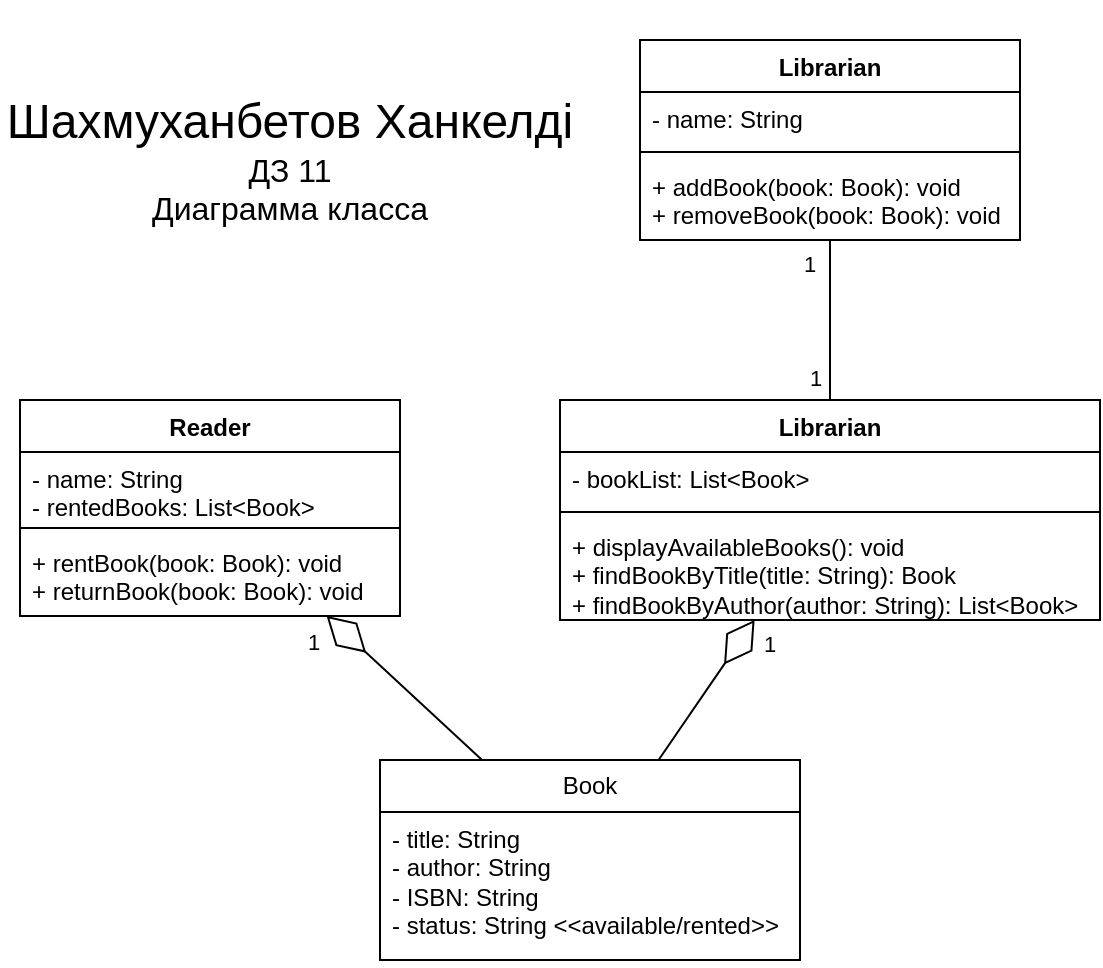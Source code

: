 <mxfile version="24.7.17">
  <diagram id="C5RBs43oDa-KdzZeNtuy" name="Page-1">
    <mxGraphModel dx="744" dy="876" grid="1" gridSize="10" guides="1" tooltips="1" connect="1" arrows="1" fold="1" page="1" pageScale="1" pageWidth="827" pageHeight="1169" math="0" shadow="0">
      <root>
        <mxCell id="WIyWlLk6GJQsqaUBKTNV-0" />
        <mxCell id="WIyWlLk6GJQsqaUBKTNV-1" parent="WIyWlLk6GJQsqaUBKTNV-0" />
        <mxCell id="afQVLRiH2oxlr41Mcdnj-0" value="Librarian" style="swimlane;fontStyle=1;align=center;verticalAlign=top;childLayout=stackLayout;horizontal=1;startSize=26;horizontalStack=0;resizeParent=1;resizeParentMax=0;resizeLast=0;collapsible=1;marginBottom=0;whiteSpace=wrap;html=1;" vertex="1" parent="WIyWlLk6GJQsqaUBKTNV-1">
          <mxGeometry x="380" y="140" width="190" height="100" as="geometry" />
        </mxCell>
        <mxCell id="afQVLRiH2oxlr41Mcdnj-1" value="- name: String" style="text;strokeColor=none;fillColor=none;align=left;verticalAlign=top;spacingLeft=4;spacingRight=4;overflow=hidden;rotatable=0;points=[[0,0.5],[1,0.5]];portConstraint=eastwest;whiteSpace=wrap;html=1;" vertex="1" parent="afQVLRiH2oxlr41Mcdnj-0">
          <mxGeometry y="26" width="190" height="26" as="geometry" />
        </mxCell>
        <mxCell id="afQVLRiH2oxlr41Mcdnj-2" value="" style="line;strokeWidth=1;fillColor=none;align=left;verticalAlign=middle;spacingTop=-1;spacingLeft=3;spacingRight=3;rotatable=0;labelPosition=right;points=[];portConstraint=eastwest;strokeColor=inherit;" vertex="1" parent="afQVLRiH2oxlr41Mcdnj-0">
          <mxGeometry y="52" width="190" height="8" as="geometry" />
        </mxCell>
        <mxCell id="afQVLRiH2oxlr41Mcdnj-3" value="&lt;div&gt;+ addBook(book: Book): void&lt;/div&gt;&lt;div&gt;&lt;span style=&quot;background-color: initial;&quot;&gt;+ removeBook(book: Book): void&lt;/span&gt;&lt;/div&gt;" style="text;strokeColor=none;fillColor=none;align=left;verticalAlign=top;spacingLeft=4;spacingRight=4;overflow=hidden;rotatable=0;points=[[0,0.5],[1,0.5]];portConstraint=eastwest;whiteSpace=wrap;html=1;" vertex="1" parent="afQVLRiH2oxlr41Mcdnj-0">
          <mxGeometry y="60" width="190" height="40" as="geometry" />
        </mxCell>
        <mxCell id="afQVLRiH2oxlr41Mcdnj-4" value="Librarian" style="swimlane;fontStyle=1;align=center;verticalAlign=top;childLayout=stackLayout;horizontal=1;startSize=26;horizontalStack=0;resizeParent=1;resizeParentMax=0;resizeLast=0;collapsible=1;marginBottom=0;whiteSpace=wrap;html=1;" vertex="1" parent="WIyWlLk6GJQsqaUBKTNV-1">
          <mxGeometry x="340" y="320" width="270" height="110" as="geometry" />
        </mxCell>
        <mxCell id="afQVLRiH2oxlr41Mcdnj-5" value="- bookList: List&amp;lt;Book&amp;gt;" style="text;strokeColor=none;fillColor=none;align=left;verticalAlign=top;spacingLeft=4;spacingRight=4;overflow=hidden;rotatable=0;points=[[0,0.5],[1,0.5]];portConstraint=eastwest;whiteSpace=wrap;html=1;" vertex="1" parent="afQVLRiH2oxlr41Mcdnj-4">
          <mxGeometry y="26" width="270" height="26" as="geometry" />
        </mxCell>
        <mxCell id="afQVLRiH2oxlr41Mcdnj-6" value="" style="line;strokeWidth=1;fillColor=none;align=left;verticalAlign=middle;spacingTop=-1;spacingLeft=3;spacingRight=3;rotatable=0;labelPosition=right;points=[];portConstraint=eastwest;strokeColor=inherit;" vertex="1" parent="afQVLRiH2oxlr41Mcdnj-4">
          <mxGeometry y="52" width="270" height="8" as="geometry" />
        </mxCell>
        <mxCell id="afQVLRiH2oxlr41Mcdnj-7" value="+ displayAvailableBooks(): void&lt;div&gt;+ findBookByTitle(title: String): Book&lt;br&gt;&lt;/div&gt;&lt;div&gt;+ findBookByAuthor(author: String): List&amp;lt;Book&amp;gt;&lt;br&gt;&lt;/div&gt;" style="text;strokeColor=none;fillColor=none;align=left;verticalAlign=top;spacingLeft=4;spacingRight=4;overflow=hidden;rotatable=0;points=[[0,0.5],[1,0.5]];portConstraint=eastwest;whiteSpace=wrap;html=1;" vertex="1" parent="afQVLRiH2oxlr41Mcdnj-4">
          <mxGeometry y="60" width="270" height="50" as="geometry" />
        </mxCell>
        <mxCell id="afQVLRiH2oxlr41Mcdnj-8" value="Reader" style="swimlane;fontStyle=1;align=center;verticalAlign=top;childLayout=stackLayout;horizontal=1;startSize=26;horizontalStack=0;resizeParent=1;resizeParentMax=0;resizeLast=0;collapsible=1;marginBottom=0;whiteSpace=wrap;html=1;" vertex="1" parent="WIyWlLk6GJQsqaUBKTNV-1">
          <mxGeometry x="70" y="320" width="190" height="108" as="geometry" />
        </mxCell>
        <mxCell id="afQVLRiH2oxlr41Mcdnj-9" value="- name: String&lt;div&gt;- rentedBooks: List&amp;lt;Book&amp;gt;&lt;br&gt;&lt;/div&gt;" style="text;strokeColor=none;fillColor=none;align=left;verticalAlign=top;spacingLeft=4;spacingRight=4;overflow=hidden;rotatable=0;points=[[0,0.5],[1,0.5]];portConstraint=eastwest;whiteSpace=wrap;html=1;" vertex="1" parent="afQVLRiH2oxlr41Mcdnj-8">
          <mxGeometry y="26" width="190" height="34" as="geometry" />
        </mxCell>
        <mxCell id="afQVLRiH2oxlr41Mcdnj-10" value="" style="line;strokeWidth=1;fillColor=none;align=left;verticalAlign=middle;spacingTop=-1;spacingLeft=3;spacingRight=3;rotatable=0;labelPosition=right;points=[];portConstraint=eastwest;strokeColor=inherit;" vertex="1" parent="afQVLRiH2oxlr41Mcdnj-8">
          <mxGeometry y="60" width="190" height="8" as="geometry" />
        </mxCell>
        <mxCell id="afQVLRiH2oxlr41Mcdnj-11" value="&lt;div&gt;&lt;span style=&quot;background-color: initial;&quot;&gt;+ rentBook(book: Book): void&lt;/span&gt;&lt;/div&gt;&lt;div&gt;&lt;span style=&quot;background-color: initial;&quot;&gt;+ returnBook(book: Book): void&lt;/span&gt;&lt;br&gt;&lt;/div&gt;" style="text;strokeColor=none;fillColor=none;align=left;verticalAlign=top;spacingLeft=4;spacingRight=4;overflow=hidden;rotatable=0;points=[[0,0.5],[1,0.5]];portConstraint=eastwest;whiteSpace=wrap;html=1;" vertex="1" parent="afQVLRiH2oxlr41Mcdnj-8">
          <mxGeometry y="68" width="190" height="40" as="geometry" />
        </mxCell>
        <mxCell id="afQVLRiH2oxlr41Mcdnj-16" value="Book" style="swimlane;fontStyle=0;childLayout=stackLayout;horizontal=1;startSize=26;fillColor=none;horizontalStack=0;resizeParent=1;resizeParentMax=0;resizeLast=0;collapsible=1;marginBottom=0;whiteSpace=wrap;html=1;" vertex="1" parent="WIyWlLk6GJQsqaUBKTNV-1">
          <mxGeometry x="250" y="500" width="210" height="100" as="geometry" />
        </mxCell>
        <mxCell id="afQVLRiH2oxlr41Mcdnj-17" value="&lt;div&gt;- title: String&lt;/div&gt;&lt;div&gt;- author: String&lt;/div&gt;&lt;div&gt;- ISBN: String&lt;/div&gt;&lt;div&gt;&lt;span style=&quot;background-color: initial;&quot;&gt;- status: String &amp;lt;&amp;lt;available/rented&amp;gt;&amp;gt;&lt;/span&gt;&lt;/div&gt;" style="text;strokeColor=none;fillColor=none;align=left;verticalAlign=top;spacingLeft=4;spacingRight=4;overflow=hidden;rotatable=0;points=[[0,0.5],[1,0.5]];portConstraint=eastwest;whiteSpace=wrap;html=1;" vertex="1" parent="afQVLRiH2oxlr41Mcdnj-16">
          <mxGeometry y="26" width="210" height="74" as="geometry" />
        </mxCell>
        <mxCell id="afQVLRiH2oxlr41Mcdnj-22" value="" style="endArrow=diamondThin;endFill=0;endSize=24;html=1;rounded=0;" edge="1" parent="WIyWlLk6GJQsqaUBKTNV-1" source="afQVLRiH2oxlr41Mcdnj-16" target="afQVLRiH2oxlr41Mcdnj-8">
          <mxGeometry width="160" relative="1" as="geometry">
            <mxPoint x="150" y="490" as="sourcePoint" />
            <mxPoint x="310" y="490" as="targetPoint" />
          </mxGeometry>
        </mxCell>
        <mxCell id="afQVLRiH2oxlr41Mcdnj-23" value="" style="endArrow=diamondThin;endFill=0;endSize=24;html=1;rounded=0;" edge="1" parent="WIyWlLk6GJQsqaUBKTNV-1" source="afQVLRiH2oxlr41Mcdnj-16" target="afQVLRiH2oxlr41Mcdnj-4">
          <mxGeometry width="160" relative="1" as="geometry">
            <mxPoint x="398" y="512" as="sourcePoint" />
            <mxPoint x="320" y="440" as="targetPoint" />
          </mxGeometry>
        </mxCell>
        <mxCell id="afQVLRiH2oxlr41Mcdnj-25" value="" style="endArrow=none;html=1;edgeStyle=orthogonalEdgeStyle;rounded=0;" edge="1" parent="WIyWlLk6GJQsqaUBKTNV-1" source="afQVLRiH2oxlr41Mcdnj-0" target="afQVLRiH2oxlr41Mcdnj-4">
          <mxGeometry relative="1" as="geometry">
            <mxPoint x="260" y="280" as="sourcePoint" />
            <mxPoint x="420" y="280" as="targetPoint" />
          </mxGeometry>
        </mxCell>
        <mxCell id="afQVLRiH2oxlr41Mcdnj-26" value="1" style="edgeLabel;resizable=0;html=1;align=left;verticalAlign=bottom;" connectable="0" vertex="1" parent="afQVLRiH2oxlr41Mcdnj-25">
          <mxGeometry x="-1" relative="1" as="geometry">
            <mxPoint x="-15" y="20" as="offset" />
          </mxGeometry>
        </mxCell>
        <mxCell id="afQVLRiH2oxlr41Mcdnj-28" value="1" style="edgeLabel;resizable=0;html=1;align=left;verticalAlign=bottom;" connectable="0" vertex="1" parent="WIyWlLk6GJQsqaUBKTNV-1">
          <mxGeometry x="480" y="280" as="geometry">
            <mxPoint x="-17" y="37" as="offset" />
          </mxGeometry>
        </mxCell>
        <mxCell id="afQVLRiH2oxlr41Mcdnj-29" value="1" style="edgeLabel;resizable=0;html=1;align=left;verticalAlign=bottom;" connectable="0" vertex="1" parent="WIyWlLk6GJQsqaUBKTNV-1">
          <mxGeometry x="480" y="280" as="geometry">
            <mxPoint x="-268" y="169" as="offset" />
          </mxGeometry>
        </mxCell>
        <mxCell id="afQVLRiH2oxlr41Mcdnj-30" value="1" style="edgeLabel;resizable=0;html=1;align=left;verticalAlign=bottom;" connectable="0" vertex="1" parent="WIyWlLk6GJQsqaUBKTNV-1">
          <mxGeometry x="440" y="450" as="geometry" />
        </mxCell>
        <mxCell id="afQVLRiH2oxlr41Mcdnj-31" value="&lt;font style=&quot;font-size: 24px;&quot;&gt;Шахмуханбетов Ханкелді&lt;/font&gt;&lt;div&gt;&lt;font size=&quot;3&quot;&gt;ДЗ 11&lt;/font&gt;&lt;/div&gt;&lt;div&gt;&lt;font size=&quot;3&quot;&gt;Диаграмма класса&lt;/font&gt;&lt;/div&gt;" style="text;html=1;align=center;verticalAlign=middle;whiteSpace=wrap;rounded=0;" vertex="1" parent="WIyWlLk6GJQsqaUBKTNV-1">
          <mxGeometry x="60" y="120" width="290" height="160" as="geometry" />
        </mxCell>
      </root>
    </mxGraphModel>
  </diagram>
</mxfile>
